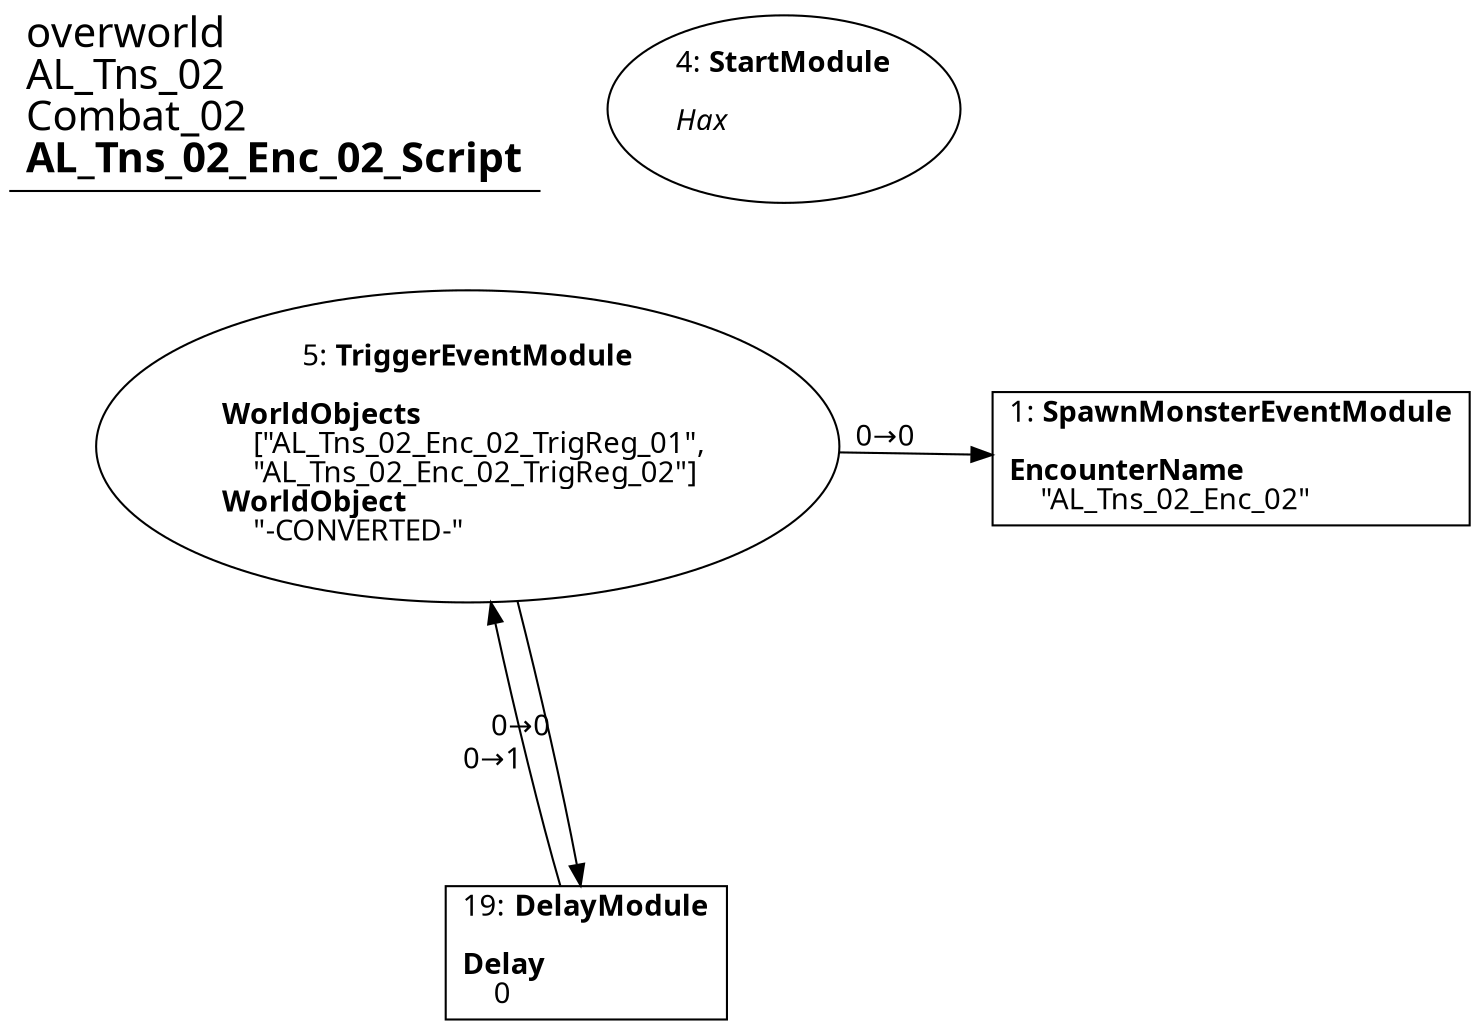 digraph {
    layout = fdp;
    overlap = prism;
    sep = "+16";
    splines = spline;

    node [ shape = box ];

    graph [ fontname = "Segoe UI" ];
    node [ fontname = "Segoe UI" ];
    edge [ fontname = "Segoe UI" ];

    1 [ label = <1: <b>SpawnMonsterEventModule</b><br/><br/><b>EncounterName</b><br align="left"/>    &quot;AL_Tns_02_Enc_02&quot;<br align="left"/>> ];
    1 [ pos = "0.48400003,-0.29700002!" ];

    4 [ label = <4: <b>StartModule</b><br/><br/><i>Hax<br align="left"/></i><br align="left"/>> ];
    4 [ shape = oval ]
    4 [ pos = "0.22600001,-0.15400001!" ];

    5 [ label = <5: <b>TriggerEventModule</b><br/><br/><b>WorldObjects</b><br align="left"/>    [&quot;AL_Tns_02_Enc_02_TrigReg_01&quot;, <br align="left"/>    &quot;AL_Tns_02_Enc_02_TrigReg_02&quot;]<br align="left"/><b>WorldObject</b><br align="left"/>    &quot;-CONVERTED-&quot;<br align="left"/>> ];
    5 [ shape = oval ]
    5 [ pos = "0.17500001,-0.29200003!" ];
    5 -> 19 [ label = "0→0" ];
    5 -> 1 [ label = "0→0" ];

    19 [ label = <19: <b>DelayModule</b><br/><br/><b>Delay</b><br align="left"/>    0<br align="left"/>> ];
    19 [ pos = "0.223,-0.497!" ];
    19 -> 5 [ label = "0→1" ];

    title [ pos = "0.17400001,-0.15300001!" ];
    title [ shape = underline ];
    title [ label = <<font point-size="20">overworld<br align="left"/>AL_Tns_02<br align="left"/>Combat_02<br align="left"/><b>AL_Tns_02_Enc_02_Script</b><br align="left"/></font>> ];
}

